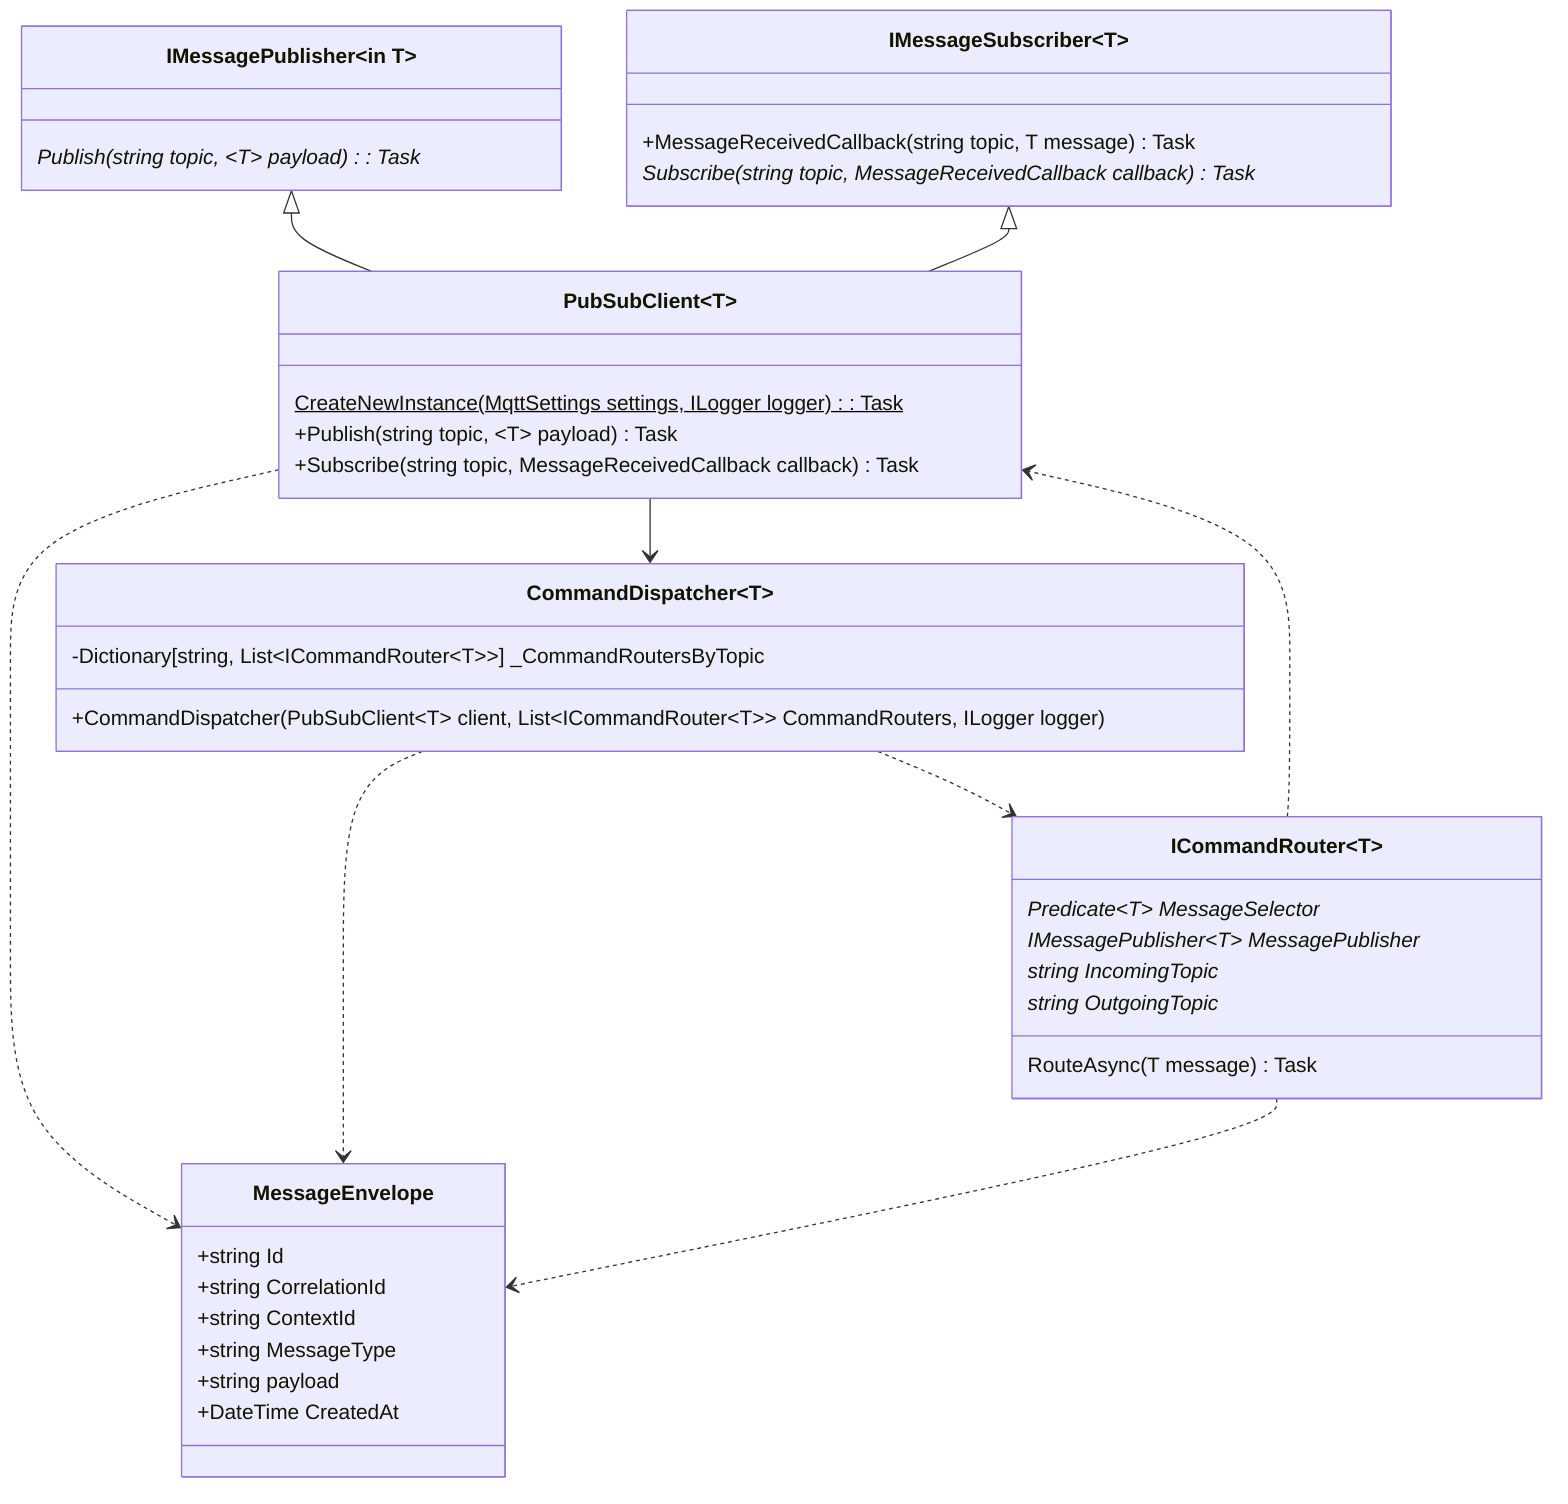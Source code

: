 classDiagram
    PubSubClient~T~ ..> MessageEnvelope
    CommandDispatcher~T~ ..> MessageEnvelope
    ICommandRouter~T~ ..> MessageEnvelope
    IMessagePublisher~in T~ <|-- PubSubClient~T~
    IMessageSubscriber~T~ <|-- PubSubClient~T~
    PubSubClient~T~ --> CommandDispatcher~T~
    ICommandRouter~T~ ..> PubSubClient~T~ 
    CommandDispatcher~T~ ..> ICommandRouter~T~ 
    class IMessageSubscriber~T~{
        +MessageReceivedCallback(string topic, T message) Task
        Subscribe(string topic, MessageReceivedCallback callback)* Task
    } 
    class IMessagePublisher~in T~{
        Publish(string topic, ~T~ payload): Task*
    }
    class PubSubClient~T~{
        CreateNewInstance(MqttSettings settings, ILogger logger): Task<PubSubClient~T~>$
        +Publish(string topic, ~T~ payload) Task
        +Subscribe(string topic, MessageReceivedCallback callback) Task
    }
    class CommandDispatcher{
        -Dictionary[string, List~ICommandRouter~T~~] _CommandRoutersByTopic
        +CommandDispatcher(PubSubClient~T~ client, List~ICommandRouter~T~~ CommandRouters, ILogger logger)
    }
    class ICommandRouter~T~{
        Predicate~T~ MessageSelector*
        IMessagePublisher~T~ MessagePublisher*
        string IncomingTopic*
        string OutgoingTopic*
        RouteAsync(T message) Task
    }
    class MessageEnvelope{
        +string Id
        +string CorrelationId
        +string ContextId
        +string MessageType
        +string payload
        +DateTime CreatedAt
    }